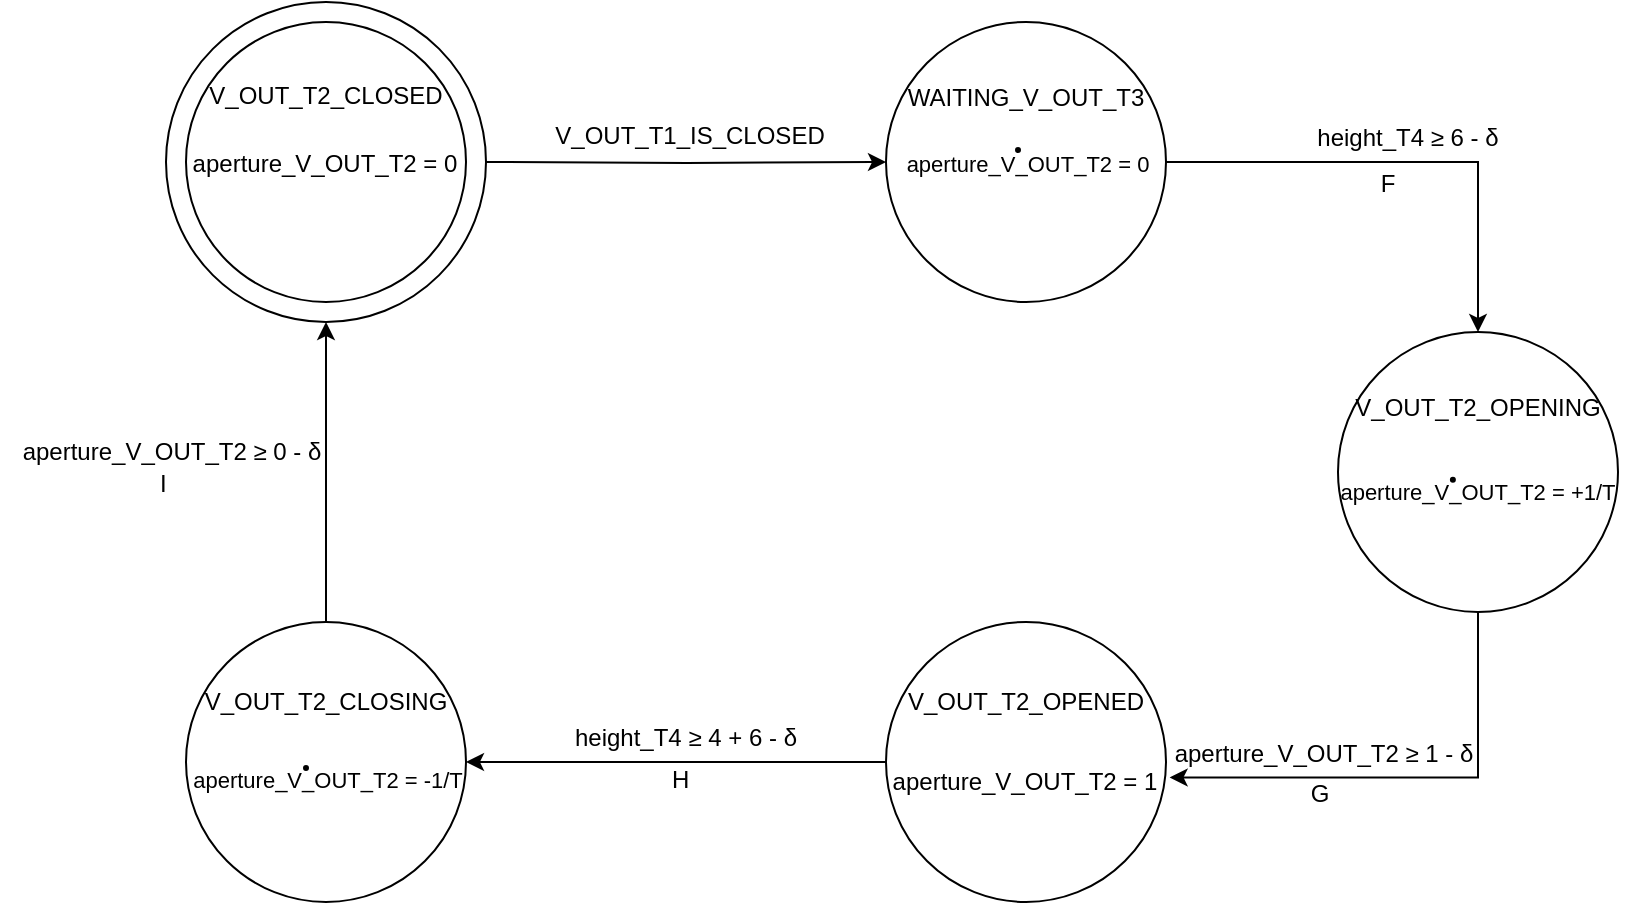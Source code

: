 <mxfile version="10.6.3" type="device"><diagram id="CQbn7C6XYgCKmY-lxhBd" name="Page-1"><mxGraphModel dx="1744" dy="558" grid="1" gridSize="10" guides="1" tooltips="1" connect="1" arrows="1" fold="1" page="1" pageScale="1" pageWidth="827" pageHeight="1169" math="0" shadow="0"><root><mxCell id="0"/><mxCell id="1" parent="0"/><mxCell id="TF4jcnUDMei1oOdra7ed-1" value="" style="ellipse;whiteSpace=wrap;html=1;aspect=fixed;" vertex="1" parent="1"><mxGeometry x="74" y="110" width="160" height="160" as="geometry"/></mxCell><mxCell id="TF4jcnUDMei1oOdra7ed-4" value="" style="edgeStyle=orthogonalEdgeStyle;rounded=0;orthogonalLoop=1;jettySize=auto;html=1;" edge="1" parent="1" target="TF4jcnUDMei1oOdra7ed-3"><mxGeometry relative="1" as="geometry"><mxPoint x="234" y="190" as="sourcePoint"/></mxGeometry></mxCell><mxCell id="TF4jcnUDMei1oOdra7ed-2" value="" style="ellipse;whiteSpace=wrap;html=1;aspect=fixed;" vertex="1" parent="1"><mxGeometry x="84" y="120" width="140" height="140" as="geometry"/></mxCell><mxCell id="TF4jcnUDMei1oOdra7ed-8" value="" style="edgeStyle=orthogonalEdgeStyle;rounded=0;orthogonalLoop=1;jettySize=auto;html=1;entryX=0.5;entryY=0;entryDx=0;entryDy=0;" edge="1" parent="1" source="TF4jcnUDMei1oOdra7ed-3" target="TF4jcnUDMei1oOdra7ed-59"><mxGeometry relative="1" as="geometry"><mxPoint x="730" y="270" as="targetPoint"/></mxGeometry></mxCell><mxCell id="TF4jcnUDMei1oOdra7ed-3" value="" style="ellipse;whiteSpace=wrap;html=1;aspect=fixed;" vertex="1" parent="1"><mxGeometry x="434" y="120" width="140" height="140" as="geometry"/></mxCell><mxCell id="TF4jcnUDMei1oOdra7ed-10" value="" style="edgeStyle=orthogonalEdgeStyle;rounded=0;orthogonalLoop=1;jettySize=auto;html=1;" edge="1" parent="1" source="TF4jcnUDMei1oOdra7ed-7" target="TF4jcnUDMei1oOdra7ed-9"><mxGeometry relative="1" as="geometry"/></mxCell><mxCell id="TF4jcnUDMei1oOdra7ed-7" value="" style="ellipse;whiteSpace=wrap;html=1;aspect=fixed;" vertex="1" parent="1"><mxGeometry x="434" y="420" width="140" height="140" as="geometry"/></mxCell><mxCell id="TF4jcnUDMei1oOdra7ed-13" style="edgeStyle=orthogonalEdgeStyle;rounded=0;orthogonalLoop=1;jettySize=auto;html=1;exitX=0.5;exitY=0;exitDx=0;exitDy=0;entryX=0.5;entryY=1;entryDx=0;entryDy=0;" edge="1" parent="1" source="TF4jcnUDMei1oOdra7ed-9" target="TF4jcnUDMei1oOdra7ed-1"><mxGeometry relative="1" as="geometry"/></mxCell><mxCell id="TF4jcnUDMei1oOdra7ed-9" value="" style="ellipse;whiteSpace=wrap;html=1;aspect=fixed;" vertex="1" parent="1"><mxGeometry x="84" y="420" width="140" height="140" as="geometry"/></mxCell><mxCell id="TF4jcnUDMei1oOdra7ed-14" value="V_OUT_T2_CLOSED" style="text;html=1;strokeColor=none;fillColor=none;align=center;verticalAlign=middle;whiteSpace=wrap;rounded=0;" vertex="1" parent="1"><mxGeometry x="134" y="147" width="40" height="20" as="geometry"/></mxCell><mxCell id="TF4jcnUDMei1oOdra7ed-15" value="WAITING_V_OUT_T3" style="text;html=1;strokeColor=none;fillColor=none;align=center;verticalAlign=middle;whiteSpace=wrap;rounded=0;" vertex="1" parent="1"><mxGeometry x="484" y="148" width="40" height="20" as="geometry"/></mxCell><mxCell id="TF4jcnUDMei1oOdra7ed-16" value="V_OUT_T2_OPENED" style="text;html=1;strokeColor=none;fillColor=none;align=center;verticalAlign=middle;whiteSpace=wrap;rounded=0;" vertex="1" parent="1"><mxGeometry x="484" y="450" width="40" height="20" as="geometry"/></mxCell><mxCell id="TF4jcnUDMei1oOdra7ed-17" value="V_OUT_T2_CLOSING" style="text;html=1;strokeColor=none;fillColor=none;align=center;verticalAlign=middle;whiteSpace=wrap;rounded=0;" vertex="1" parent="1"><mxGeometry x="134" y="450" width="40" height="20" as="geometry"/></mxCell><mxCell id="TF4jcnUDMei1oOdra7ed-23" value="aperture_V_OUT_T2 ≥ 0 - &lt;span&gt;δ&lt;/span&gt;" style="text;html=1;strokeColor=none;fillColor=none;align=center;verticalAlign=middle;whiteSpace=wrap;rounded=0;" vertex="1" parent="1"><mxGeometry x="-8.5" y="325" width="170" height="20" as="geometry"/></mxCell><mxCell id="TF4jcnUDMei1oOdra7ed-26" value="I" style="text;html=1;" vertex="1" parent="1"><mxGeometry x="68.5" y="337" width="30" height="30" as="geometry"/></mxCell><mxCell id="TF4jcnUDMei1oOdra7ed-27" value="H" style="text;html=1;" vertex="1" parent="1"><mxGeometry x="325" y="485" width="30" height="30" as="geometry"/></mxCell><mxCell id="TF4jcnUDMei1oOdra7ed-29" value="aperture_V_OUT_T2 = 0" style="text;html=1;strokeColor=none;fillColor=none;align=center;verticalAlign=middle;whiteSpace=wrap;rounded=0;" vertex="1" parent="1"><mxGeometry x="84" y="181" width="139" height="20" as="geometry"/></mxCell><mxCell id="TF4jcnUDMei1oOdra7ed-35" value="" style="ellipse;whiteSpace=wrap;html=1;aspect=fixed;fillColor=#000000;" vertex="1" parent="1"><mxGeometry x="499" y="183" width="2" height="2" as="geometry"/></mxCell><mxCell id="TF4jcnUDMei1oOdra7ed-36" value="" style="ellipse;whiteSpace=wrap;html=1;aspect=fixed;fillColor=#000000;" vertex="1" parent="1"><mxGeometry x="143" y="492" width="2" height="2" as="geometry"/></mxCell><mxCell id="TF4jcnUDMei1oOdra7ed-45" value="height_T4 ≥ 4 + 6 - &lt;span&gt;δ&lt;/span&gt;" style="text;html=1;strokeColor=none;fillColor=none;align=center;verticalAlign=middle;whiteSpace=wrap;rounded=0;" vertex="1" parent="1"><mxGeometry x="249" y="468" width="170" height="20" as="geometry"/></mxCell><mxCell id="TF4jcnUDMei1oOdra7ed-47" value="aperture_V_OUT_T2 = 1" style="text;html=1;strokeColor=none;fillColor=none;align=center;verticalAlign=middle;whiteSpace=wrap;rounded=0;" vertex="1" parent="1"><mxGeometry x="434" y="490" width="139" height="20" as="geometry"/></mxCell><mxCell id="TF4jcnUDMei1oOdra7ed-49" value="&lt;div&gt;aperture_V_OUT_T2 = 0&lt;/div&gt;" style="text;html=1;strokeColor=none;fillColor=none;align=center;verticalAlign=middle;whiteSpace=wrap;rounded=0;fontSize=11;" vertex="1" parent="1"><mxGeometry x="424.5" y="181" width="160" height="20" as="geometry"/></mxCell><mxCell id="TF4jcnUDMei1oOdra7ed-54" value="aperture_V_OUT_T2 = -1/T" style="text;html=1;strokeColor=none;fillColor=none;align=center;verticalAlign=middle;whiteSpace=wrap;rounded=0;fontSize=11;" vertex="1" parent="1"><mxGeometry x="74.5" y="489" width="160" height="20" as="geometry"/></mxCell><mxCell id="TF4jcnUDMei1oOdra7ed-58" value="V_OUT_T1_IS_CLOSED" style="text;html=1;strokeColor=none;fillColor=none;align=center;verticalAlign=middle;whiteSpace=wrap;rounded=0;" vertex="1" parent="1"><mxGeometry x="250.5" y="167" width="170" height="20" as="geometry"/></mxCell><mxCell id="TF4jcnUDMei1oOdra7ed-62" style="edgeStyle=orthogonalEdgeStyle;rounded=0;orthogonalLoop=1;jettySize=auto;html=1;entryX=1.013;entryY=0.555;entryDx=0;entryDy=0;fontSize=11;entryPerimeter=0;" edge="1" parent="1" source="TF4jcnUDMei1oOdra7ed-59" target="TF4jcnUDMei1oOdra7ed-7"><mxGeometry relative="1" as="geometry"><Array as="points"><mxPoint x="730" y="498"/></Array></mxGeometry></mxCell><mxCell id="TF4jcnUDMei1oOdra7ed-59" value="" style="ellipse;whiteSpace=wrap;html=1;aspect=fixed;" vertex="1" parent="1"><mxGeometry x="660" y="275" width="140" height="140" as="geometry"/></mxCell><mxCell id="TF4jcnUDMei1oOdra7ed-60" value="V_OUT_T2_OPENING" style="text;html=1;strokeColor=none;fillColor=none;align=center;verticalAlign=middle;whiteSpace=wrap;rounded=0;" vertex="1" parent="1"><mxGeometry x="710" y="303" width="40" height="20" as="geometry"/></mxCell><mxCell id="TF4jcnUDMei1oOdra7ed-61" value="aperture_V_OUT_T2 = +1/T" style="text;html=1;strokeColor=none;fillColor=none;align=center;verticalAlign=middle;whiteSpace=wrap;rounded=0;fontSize=11;" vertex="1" parent="1"><mxGeometry x="650" y="345" width="160" height="20" as="geometry"/></mxCell><mxCell id="TF4jcnUDMei1oOdra7ed-69" value="height_T4 ≥ 6 - &lt;span&gt;δ&lt;/span&gt;" style="text;html=1;strokeColor=none;fillColor=none;align=center;verticalAlign=middle;whiteSpace=wrap;rounded=0;" vertex="1" parent="1"><mxGeometry x="610" y="168" width="170" height="20" as="geometry"/></mxCell><mxCell id="TF4jcnUDMei1oOdra7ed-70" value="F" style="text;html=1;strokeColor=none;fillColor=none;align=center;verticalAlign=middle;whiteSpace=wrap;rounded=0;" vertex="1" parent="1"><mxGeometry x="600" y="191" width="170" height="20" as="geometry"/></mxCell><mxCell id="TF4jcnUDMei1oOdra7ed-71" value="aperture_V_OUT_T2 ≥ 1 - &lt;span&gt;δ&lt;/span&gt;" style="text;html=1;strokeColor=none;fillColor=none;align=center;verticalAlign=middle;whiteSpace=wrap;rounded=0;" vertex="1" parent="1"><mxGeometry x="568" y="475.5" width="170" height="20" as="geometry"/></mxCell><mxCell id="TF4jcnUDMei1oOdra7ed-72" value="G" style="text;html=1;strokeColor=none;fillColor=none;align=center;verticalAlign=middle;whiteSpace=wrap;rounded=0;" vertex="1" parent="1"><mxGeometry x="566" y="495.5" width="170" height="20" as="geometry"/></mxCell><mxCell id="TF4jcnUDMei1oOdra7ed-73" value="" style="ellipse;whiteSpace=wrap;html=1;aspect=fixed;fillColor=#000000;" vertex="1" parent="1"><mxGeometry x="716.439" y="347.922" width="2" height="2" as="geometry"/></mxCell></root></mxGraphModel></diagram></mxfile>